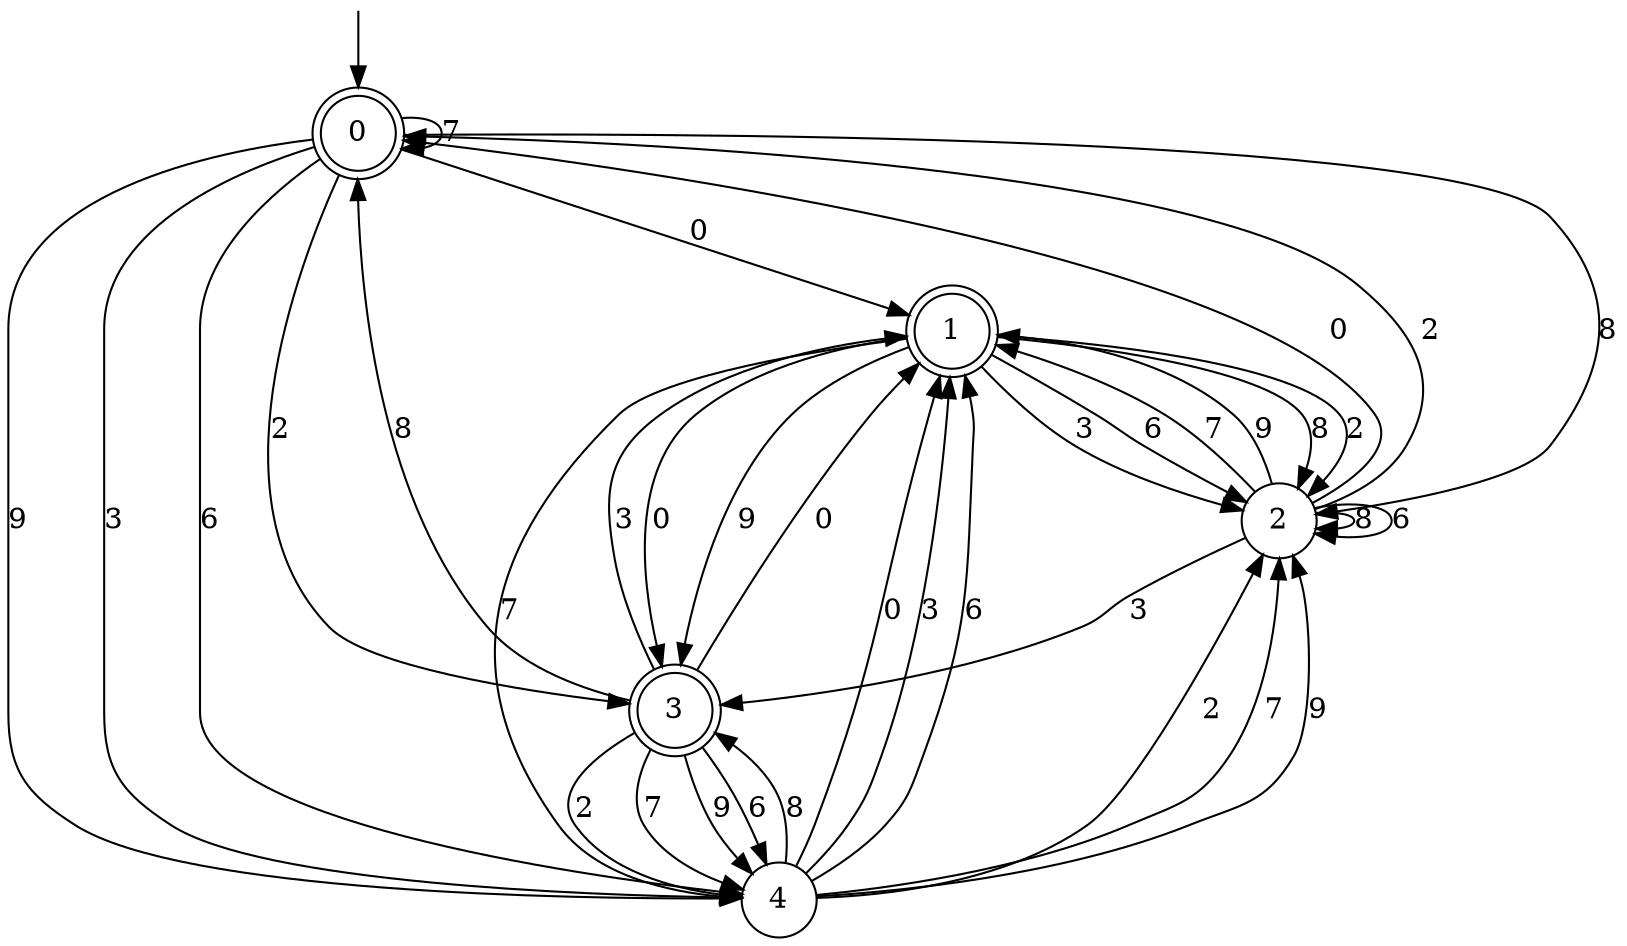 digraph g {

	s0 [shape="doublecircle" label="0"];
	s1 [shape="doublecircle" label="1"];
	s2 [shape="circle" label="2"];
	s3 [shape="doublecircle" label="3"];
	s4 [shape="circle" label="4"];
	s0 -> s1 [label="0"];
	s0 -> s2 [label="8"];
	s0 -> s3 [label="2"];
	s0 -> s0 [label="7"];
	s0 -> s4 [label="9"];
	s0 -> s4 [label="3"];
	s0 -> s4 [label="6"];
	s1 -> s3 [label="0"];
	s1 -> s2 [label="8"];
	s1 -> s2 [label="2"];
	s1 -> s4 [label="7"];
	s1 -> s3 [label="9"];
	s1 -> s2 [label="3"];
	s1 -> s2 [label="6"];
	s2 -> s0 [label="0"];
	s2 -> s2 [label="8"];
	s2 -> s0 [label="2"];
	s2 -> s1 [label="7"];
	s2 -> s1 [label="9"];
	s2 -> s3 [label="3"];
	s2 -> s2 [label="6"];
	s3 -> s1 [label="0"];
	s3 -> s0 [label="8"];
	s3 -> s4 [label="2"];
	s3 -> s4 [label="7"];
	s3 -> s4 [label="9"];
	s3 -> s1 [label="3"];
	s3 -> s4 [label="6"];
	s4 -> s1 [label="0"];
	s4 -> s3 [label="8"];
	s4 -> s2 [label="2"];
	s4 -> s2 [label="7"];
	s4 -> s2 [label="9"];
	s4 -> s1 [label="3"];
	s4 -> s1 [label="6"];

__start0 [label="" shape="none" width="0" height="0"];
__start0 -> s0;

}
